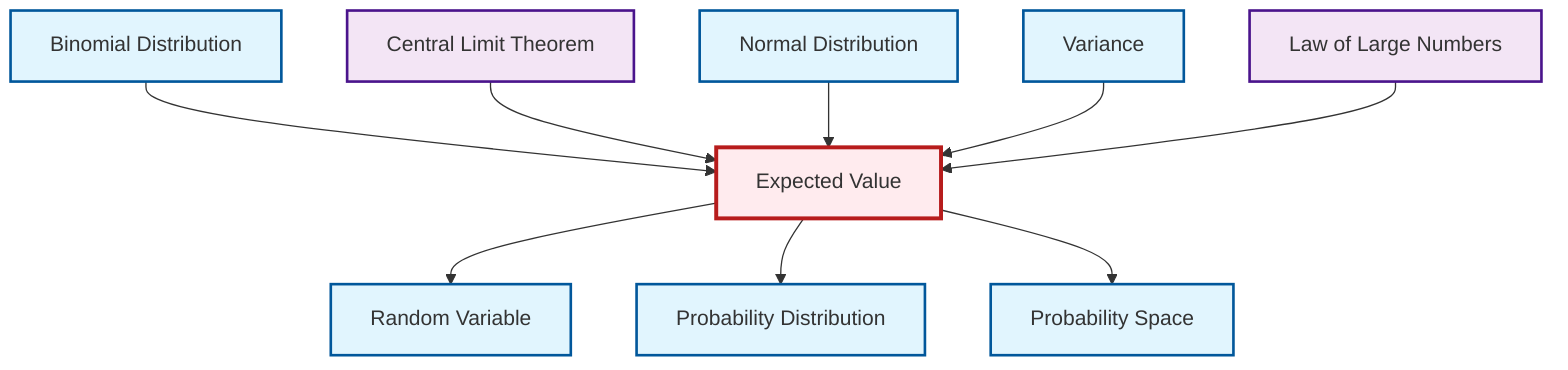 graph TD
    classDef definition fill:#e1f5fe,stroke:#01579b,stroke-width:2px
    classDef theorem fill:#f3e5f5,stroke:#4a148c,stroke-width:2px
    classDef axiom fill:#fff3e0,stroke:#e65100,stroke-width:2px
    classDef example fill:#e8f5e9,stroke:#1b5e20,stroke-width:2px
    classDef current fill:#ffebee,stroke:#b71c1c,stroke-width:3px
    thm-central-limit["Central Limit Theorem"]:::theorem
    def-binomial-distribution["Binomial Distribution"]:::definition
    def-probability-space["Probability Space"]:::definition
    def-random-variable["Random Variable"]:::definition
    def-probability-distribution["Probability Distribution"]:::definition
    thm-law-of-large-numbers["Law of Large Numbers"]:::theorem
    def-normal-distribution["Normal Distribution"]:::definition
    def-expectation["Expected Value"]:::definition
    def-variance["Variance"]:::definition
    def-binomial-distribution --> def-expectation
    def-expectation --> def-random-variable
    thm-central-limit --> def-expectation
    def-normal-distribution --> def-expectation
    def-expectation --> def-probability-distribution
    def-expectation --> def-probability-space
    def-variance --> def-expectation
    thm-law-of-large-numbers --> def-expectation
    class def-expectation current